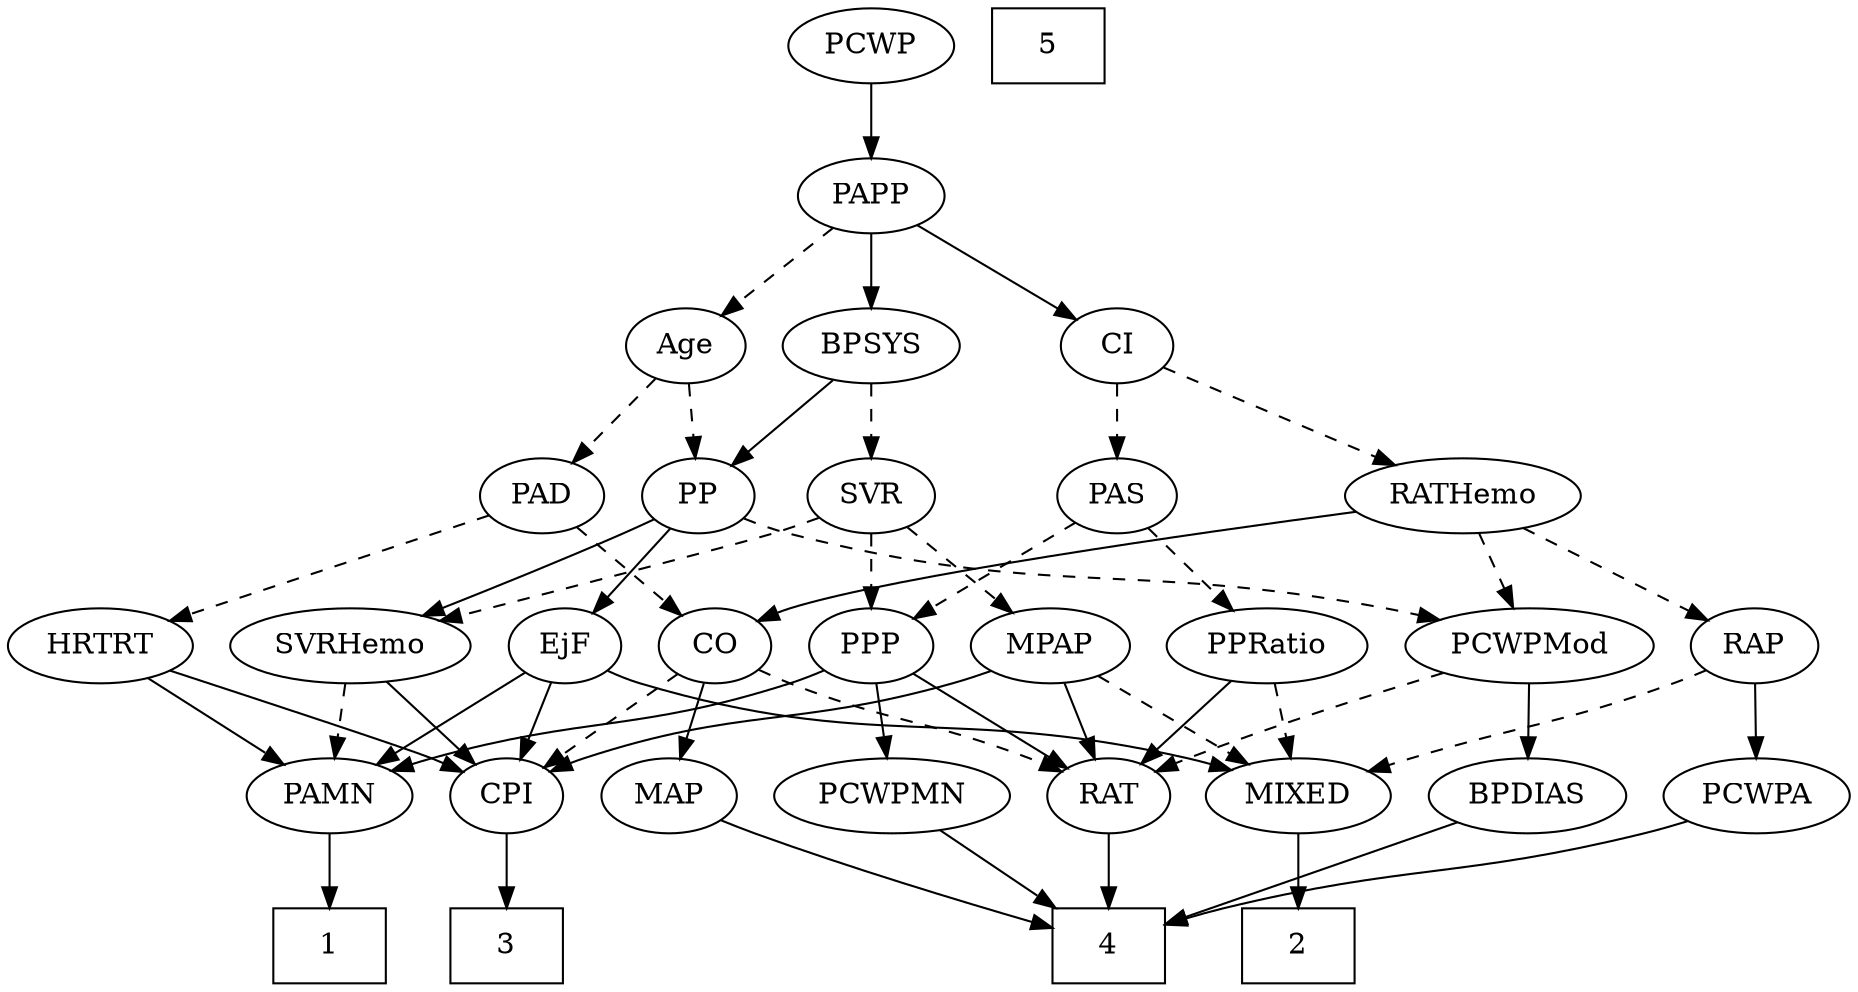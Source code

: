 strict digraph {
	graph [bb="0,0,812.24,468"];
	node [label="\N"];
	1	[height=0.5,
		pos="130.65,18",
		shape=box,
		width=0.75];
	2	[height=0.5,
		pos="567.65,18",
		shape=box,
		width=0.75];
	3	[height=0.5,
		pos="211.65,18",
		shape=box,
		width=0.75];
	4	[height=0.5,
		pos="481.65,18",
		shape=box,
		width=0.75];
	5	[height=0.5,
		pos="466.65,450",
		shape=box,
		width=0.75];
	Age	[height=0.5,
		pos="303.65,306",
		width=0.75];
	PAD	[height=0.5,
		pos="234.65,234",
		width=0.79437];
	Age -> PAD	[pos="e,249.4,249.97 289.35,290.5 279.86,280.86 267.21,268.04 256.47,257.14",
		style=dashed];
	PP	[height=0.5,
		pos="308.65,234",
		width=0.75];
	Age -> PP	[pos="e,307.42,252.1 304.88,287.7 305.43,279.98 306.1,270.71 306.71,262.11",
		style=dashed];
	EjF	[height=0.5,
		pos="242.65,162",
		width=0.75];
	MIXED	[height=0.5,
		pos="567.65,90",
		width=1.1193];
	EjF -> MIXED	[pos="e,537.76,102.13 263.18,150.05 268.13,147.76 273.49,145.57 278.65,144 381.42,112.73 413.27,133.39 517.65,108 521.05,107.17 524.54,\
106.22 528.03,105.18",
		style=solid];
	PAMN	[height=0.5,
		pos="130.65,90",
		width=1.011];
	EjF -> PAMN	[pos="e,152.43,104.61 223.65,149.13 206.54,138.44 181.11,122.54 161.16,110.07",
		style=solid];
	CPI	[height=0.5,
		pos="211.65,90",
		width=0.75];
	EjF -> CPI	[pos="e,218.94,107.47 235.3,144.41 231.63,136.13 227.11,125.92 223.01,116.66",
		style=solid];
	RAP	[height=0.5,
		pos="767.65,162",
		width=0.77632];
	RAP -> MIXED	[pos="e,598.55,101.61 745.92,150.48 740.95,148.23 735.66,145.94 730.65,144 681.5,124.96 667.71,124.48 617.65,108 614.55,106.98 611.36,\
105.92 608.15,104.84",
		style=dashed];
	PCWPA	[height=0.5,
		pos="770.65,90",
		width=1.1555];
	RAP -> PCWPA	[pos="e,769.91,108.1 768.39,143.7 768.72,135.98 769.12,126.71 769.48,118.11",
		style=solid];
	MIXED -> 2	[pos="e,567.65,36.104 567.65,71.697 567.65,63.983 567.65,54.712 567.65,46.112",
		style=solid];
	MPAP	[height=0.5,
		pos="466.65,162",
		width=0.97491];
	MPAP -> MIXED	[pos="e,546.69,105.52 486.6,147.17 501.39,136.92 521.77,122.8 538.39,111.28",
		style=dashed];
	MPAP -> CPI	[pos="e,232.24,101.75 440.37,150.03 434.59,147.85 428.46,145.71 422.65,144 346.46,121.61 322.97,133.13 247.65,108 245.73,107.36 243.78,\
106.64 241.83,105.88",
		style=solid];
	RAT	[height=0.5,
		pos="481.65,90",
		width=0.75827];
	MPAP -> RAT	[pos="e,477.94,108.28 470.28,144.05 471.95,136.26 473.97,126.82 475.84,118.08",
		style=solid];
	BPSYS	[height=0.5,
		pos="386.65,306",
		width=1.0471];
	SVR	[height=0.5,
		pos="386.65,234",
		width=0.77632];
	BPSYS -> SVR	[pos="e,386.65,252.1 386.65,287.7 386.65,279.98 386.65,270.71 386.65,262.11",
		style=dashed];
	BPSYS -> PP	[pos="e,324.21,248.97 369.72,289.81 358.62,279.85 343.96,266.7 331.79,255.77",
		style=solid];
	CO	[height=0.5,
		pos="314.65,162",
		width=0.75];
	PAD -> CO	[pos="e,298.75,176.91 250.84,218.83 262.41,208.71 278.15,194.93 291.11,183.59",
		style=dashed];
	HRTRT	[height=0.5,
		pos="39.646,162",
		width=1.1013];
	PAD -> HRTRT	[pos="e,69.699,173.79 210.34,224.28 177.5,212.48 118.53,191.32 79.236,177.21",
		style=dashed];
	CO -> CPI	[pos="e,229.9,103.41 296.23,148.49 280.12,137.54 256.52,121.49 238.34,109.14",
		style=dashed];
	CO -> RAT	[pos="e,460.45,101.35 335.84,150.65 340.67,148.39 345.81,146.05 350.65,144 392.2,126.35 404.09,125.65 445.65,108 447.46,107.23 449.32,\
106.42 451.18,105.59",
		style=dashed];
	MAP	[height=0.5,
		pos="287.65,90",
		width=0.84854];
	CO -> MAP	[pos="e,294.19,107.96 308.25,144.41 305.13,136.34 301.31,126.43 297.81,117.35",
		style=solid];
	PAS	[height=0.5,
		pos="495.65,234",
		width=0.75];
	PPP	[height=0.5,
		pos="386.65,162",
		width=0.75];
	PAS -> PPP	[pos="e,405.42,175.05 476.66,220.81 459.31,209.67 433.46,193.06 413.9,180.5",
		style=dashed];
	PPRatio	[height=0.5,
		pos="559.65,162",
		width=1.1013];
	PAS -> PPRatio	[pos="e,545.2,178.8 509.22,218.15 517.64,208.94 528.64,196.91 538.22,186.43",
		style=dashed];
	PAMN -> 1	[pos="e,130.65,36.104 130.65,71.697 130.65,63.983 130.65,54.712 130.65,46.112",
		style=solid];
	RATHemo	[height=0.5,
		pos="642.65,234",
		width=1.3721];
	RATHemo -> RAP	[pos="e,747.14,174.48 668.55,218.5 688.85,207.12 717.12,191.29 738.27,179.45",
		style=dashed];
	RATHemo -> CO	[pos="e,335.21,173.84 597.91,226.35 527.95,215.69 395.97,194.54 350.65,180 348.72,179.38 346.77,178.68 344.81,177.93",
		style=solid];
	PCWPMod	[height=0.5,
		pos="669.65,162",
		width=1.4443];
	RATHemo -> PCWPMod	[pos="e,662.98,180.28 649.18,216.05 652.22,208.18 655.91,198.62 659.31,189.79",
		style=dashed];
	CPI -> 3	[pos="e,211.65,36.104 211.65,71.697 211.65,63.983 211.65,54.712 211.65,46.112",
		style=solid];
	RAT -> 4	[pos="e,481.65,36.104 481.65,71.697 481.65,63.983 481.65,54.712 481.65,46.112",
		style=solid];
	SVR -> MPAP	[pos="e,449.65,177.87 402.84,218.83 414.1,208.98 429.33,195.65 442.09,184.49",
		style=dashed];
	SVRHemo	[height=0.5,
		pos="147.65,162",
		width=1.3902];
	SVR -> SVRHemo	[pos="e,185.38,174.03 364.18,223.28 357.92,220.74 351.07,218.13 344.65,216 284.48,196.07 267.77,196.78 206.65,180 202.88,178.97 198.98,\
177.88 195.07,176.78",
		style=dashed];
	SVR -> PPP	[pos="e,386.65,180.1 386.65,215.7 386.65,207.98 386.65,198.71 386.65,190.11",
		style=dashed];
	PCWPMod -> RAT	[pos="e,503.02,101.23 632.98,149.2 602.18,139.03 557.16,123.57 518.65,108 516.57,107.16 514.44,106.27 512.3,105.35",
		style=dashed];
	BPDIAS	[height=0.5,
		pos="668.65,90",
		width=1.1735];
	PCWPMod -> BPDIAS	[pos="e,668.89,108.1 669.4,143.7 669.29,135.98 669.16,126.71 669.03,118.11",
		style=solid];
	PCWPA -> 4	[pos="e,508.69,28.956 739.56,77.91 733.03,75.786 726.15,73.698 719.65,72 637.33,50.501 613.89,57.745 531.65,36 527.29,34.848 522.76,33.513 \
518.29,32.106",
		style=solid];
	PCWPMN	[height=0.5,
		pos="386.65,90",
		width=1.3902];
	PCWPMN -> 4	[pos="e,458.29,36.211 407.73,73.465 420.13,64.325 436.06,52.589 449.95,42.354",
		style=solid];
	SVRHemo -> PAMN	[pos="e,134.84,108.28 143.53,144.05 141.64,136.26 139.35,126.82 137.22,118.08",
		style=dashed];
	SVRHemo -> CPI	[pos="e,198.19,105.72 162.49,144.76 171.08,135.37 182.02,123.41 191.39,113.15",
		style=solid];
	BPDIAS -> 4	[pos="e,508.92,29.209 637.77,77.441 605.1,65.212 553.56,45.918 518.71,32.876",
		style=solid];
	MAP -> 4	[pos="e,454.45,27.716 311.65,78.476 316.89,76.267 322.43,74.002 327.65,72 367.3,56.771 413.45,41.162 444.82,30.865",
		style=solid];
	PP -> EjF	[pos="e,256.62,177.82 294.65,218.15 285.64,208.6 273.76,195.99 263.62,185.25",
		style=solid];
	PP -> PCWPMod	[pos="e,631.77,174.4 329.99,222.94 336.21,220.34 343.1,217.78 349.65,216 461.79,185.5 494.86,203.65 608.65,180 613,179.09 617.51,178.05 \
622,176.93",
		style=dashed];
	PP -> SVRHemo	[pos="e,179.39,176.05 287.39,222.79 282.56,220.52 277.44,218.15 272.65,216 244.82,203.54 213.21,190.14 188.74,179.93",
		style=solid];
	PPP -> PAMN	[pos="e,158.02,102.13 366.05,150.25 361.1,147.95 355.76,145.71 350.65,144 275.32,118.87 251.92,130.1 175.65,108 173.03,107.24 170.35,106.4 \
167.66,105.51",
		style=solid];
	PPP -> RAT	[pos="e,464.01,103.99 404.07,148.16 418.58,137.47 439.44,122.1 455.88,109.99",
		style=solid];
	PPP -> PCWPMN	[pos="e,386.65,108.1 386.65,143.7 386.65,135.98 386.65,126.71 386.65,118.11",
		style=solid];
	PPRatio -> MIXED	[pos="e,565.69,108.1 561.62,143.7 562.51,135.98 563.57,126.71 564.55,118.11",
		style=dashed];
	PPRatio -> RAT	[pos="e,497.32,105.07 542.34,145.46 531.29,135.55 516.84,122.59 504.81,111.79",
		style=solid];
	PCWP	[height=0.5,
		pos="386.65,450",
		width=0.97491];
	PAPP	[height=0.5,
		pos="386.65,378",
		width=0.88464];
	PCWP -> PAPP	[pos="e,386.65,396.1 386.65,431.7 386.65,423.98 386.65,414.71 386.65,406.11",
		style=solid];
	CI	[height=0.5,
		pos="495.65,306",
		width=0.75];
	CI -> PAS	[pos="e,495.65,252.1 495.65,287.7 495.65,279.98 495.65,270.71 495.65,262.11",
		style=dashed];
	CI -> RATHemo	[pos="e,613.91,248.68 517.02,294.82 539.99,283.89 576.94,266.29 604.83,253.01",
		style=dashed];
	PAPP -> Age	[pos="e,319.7,320.54 369.45,362.5 357.34,352.28 340.96,338.47 327.58,327.18",
		style=dashed];
	PAPP -> BPSYS	[pos="e,386.65,324.1 386.65,359.7 386.65,351.98 386.65,342.71 386.65,334.11",
		style=solid];
	PAPP -> CI	[pos="e,476.96,319 406.89,364 424.22,352.87 449.31,336.75 468.4,324.5",
		style=solid];
	HRTRT -> PAMN	[pos="e,111.69,105.58 58.945,146.15 71.942,136.16 89.265,122.83 103.63,111.78",
		style=solid];
	HRTRT -> CPI	[pos="e,190.44,101.31 69.602,150.01 97.321,139.68 139.57,123.53 175.65,108 177.46,107.22 179.31,106.41 181.17,105.57",
		style=solid];
}
